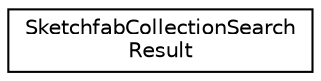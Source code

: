 digraph "Graphical Class Hierarchy"
{
 // INTERACTIVE_SVG=YES
 // LATEX_PDF_SIZE
  edge [fontname="Helvetica",fontsize="10",labelfontname="Helvetica",labelfontsize="10"];
  node [fontname="Helvetica",fontsize="10",shape=record];
  rankdir="LR";
  Node0 [label="SketchfabCollectionSearch\lResult",height=0.2,width=0.4,color="black", fillcolor="white", style="filled",URL="$class_sketchfab_collection_search_result.html",tooltip=" "];
}
